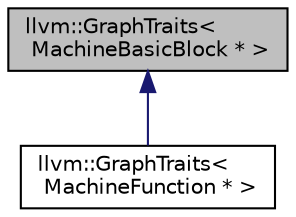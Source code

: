digraph "llvm::GraphTraits&lt; MachineBasicBlock * &gt;"
{
 // LATEX_PDF_SIZE
  bgcolor="transparent";
  edge [fontname="Helvetica",fontsize="10",labelfontname="Helvetica",labelfontsize="10"];
  node [fontname="Helvetica",fontsize="10",shape="box"];
  Node1 [label="llvm::GraphTraits\<\l MachineBasicBlock * \>",height=0.2,width=0.4,color="black", fillcolor="grey75", style="filled", fontcolor="black",tooltip=" "];
  Node1 -> Node2 [dir="back",color="midnightblue",fontsize="10",style="solid",fontname="Helvetica"];
  Node2 [label="llvm::GraphTraits\<\l MachineFunction * \>",height=0.2,width=0.4,color="black",URL="$structllvm_1_1GraphTraits_3_01MachineFunction_01_5_01_4.html",tooltip=" "];
}
